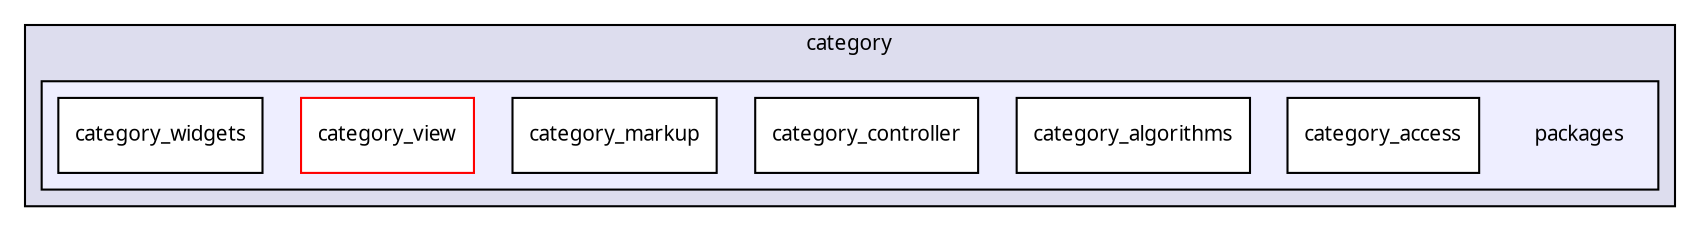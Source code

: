 digraph "packages/category/packages/" {
  compound=true
  node [ fontsize="10", fontname="FreeSans.ttf"];
  edge [ labelfontsize="10", labelfontname="FreeSans.ttf"];
  subgraph clusterdir_6cc60e1fc7fc5e294f1f68cd2201c0f3 {
    graph [ bgcolor="#ddddee", pencolor="black", label="category" fontname="FreeSans.ttf", fontsize="10", URL="dir_6cc60e1fc7fc5e294f1f68cd2201c0f3.html"]
  subgraph clusterdir_1a442f41f4975b0d66f7b20f1e8d85dd {
    graph [ bgcolor="#eeeeff", pencolor="black", label="" URL="dir_1a442f41f4975b0d66f7b20f1e8d85dd.html"];
    dir_1a442f41f4975b0d66f7b20f1e8d85dd [shape=plaintext label="packages"];
    dir_5291bcc6b12ae8292d90205ec4fce309 [shape=box label="category_access" color="black" fillcolor="white" style="filled" URL="dir_5291bcc6b12ae8292d90205ec4fce309.html"];
    dir_b2eea2ba97ba386ad22f9ffbde418b7b [shape=box label="category_algorithms" color="black" fillcolor="white" style="filled" URL="dir_b2eea2ba97ba386ad22f9ffbde418b7b.html"];
    dir_13863184a3383da3cc89290ab032f096 [shape=box label="category_controller" color="black" fillcolor="white" style="filled" URL="dir_13863184a3383da3cc89290ab032f096.html"];
    dir_2ef499e41f0d1c1835d203a73cddb68d [shape=box label="category_markup" color="black" fillcolor="white" style="filled" URL="dir_2ef499e41f0d1c1835d203a73cddb68d.html"];
    dir_5a18a4496ee041171400779c14b7f43c [shape=box label="category_view" color="red" fillcolor="white" style="filled" URL="dir_5a18a4496ee041171400779c14b7f43c.html"];
    dir_bb8e138e331de2e85248878b006b9809 [shape=box label="category_widgets" color="black" fillcolor="white" style="filled" URL="dir_bb8e138e331de2e85248878b006b9809.html"];
  }
  }
}
